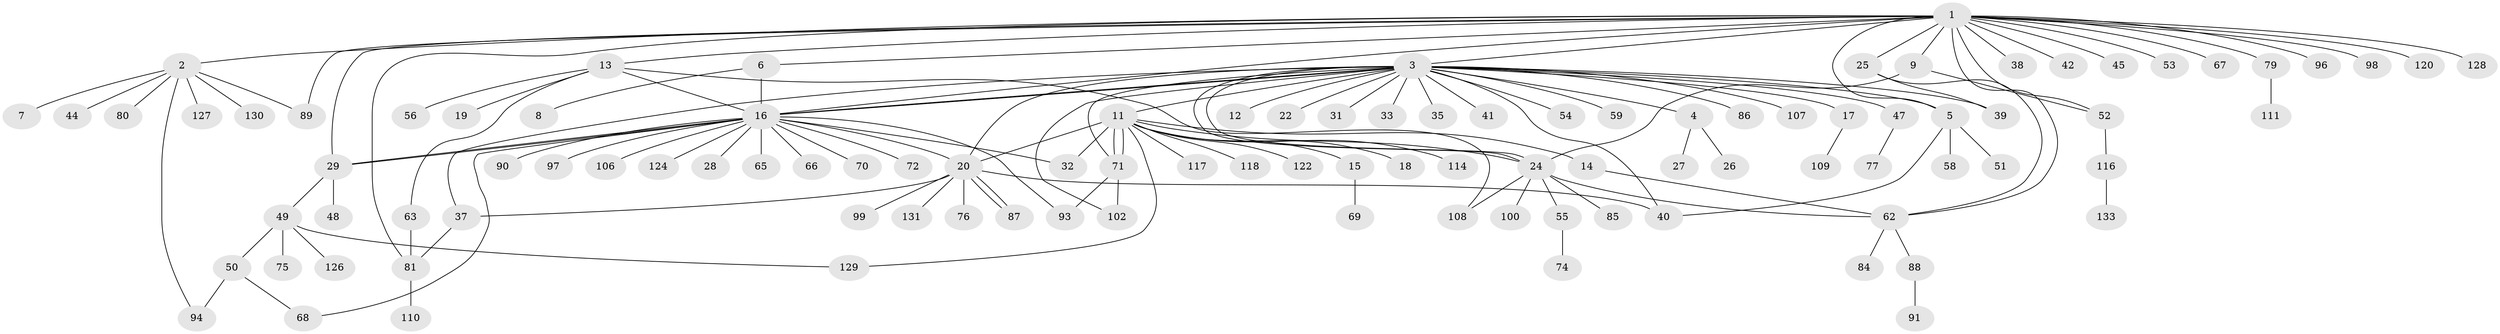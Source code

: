 // original degree distribution, {23: 0.007518796992481203, 9: 0.015037593984962405, 26: 0.007518796992481203, 3: 0.12030075187969924, 1: 0.556390977443609, 4: 0.045112781954887216, 2: 0.18796992481203006, 15: 0.007518796992481203, 20: 0.007518796992481203, 5: 0.03007518796992481, 6: 0.015037593984962405}
// Generated by graph-tools (version 1.1) at 2025/11/02/27/25 16:11:12]
// undirected, 103 vertices, 135 edges
graph export_dot {
graph [start="1"]
  node [color=gray90,style=filled];
  1 [super="+82"];
  2 [super="+46"];
  3 [super="+10"];
  4;
  5 [super="+23"];
  6;
  7;
  8;
  9 [super="+105"];
  11 [super="+73"];
  12;
  13 [super="+21"];
  14;
  15 [super="+121"];
  16 [super="+30"];
  17;
  18 [super="+36"];
  19;
  20 [super="+57"];
  22;
  24 [super="+34"];
  25 [super="+43"];
  26;
  27;
  28;
  29;
  31;
  32;
  33 [super="+61"];
  35;
  37 [super="+95"];
  38;
  39;
  40 [super="+112"];
  41;
  42;
  44;
  45;
  47 [super="+60"];
  48;
  49 [super="+92"];
  50 [super="+64"];
  51;
  52 [super="+83"];
  53;
  54;
  55 [super="+119"];
  56 [super="+78"];
  58;
  59;
  62 [super="+101"];
  63;
  65;
  66;
  67;
  68;
  69;
  70;
  71;
  72;
  74;
  75;
  76;
  77;
  79 [super="+123"];
  80;
  81 [super="+104"];
  84;
  85;
  86;
  87;
  88;
  89 [super="+113"];
  90;
  91;
  93 [super="+125"];
  94 [super="+103"];
  96;
  97;
  98;
  99;
  100;
  102;
  106;
  107;
  108 [super="+132"];
  109;
  110;
  111 [super="+115"];
  114;
  116;
  117;
  118;
  120;
  122;
  124;
  126;
  127;
  128;
  129;
  130;
  131;
  133;
  1 -- 2;
  1 -- 3;
  1 -- 5;
  1 -- 6;
  1 -- 9;
  1 -- 13;
  1 -- 16;
  1 -- 25;
  1 -- 29;
  1 -- 38;
  1 -- 42;
  1 -- 45;
  1 -- 52;
  1 -- 53;
  1 -- 67;
  1 -- 79;
  1 -- 89;
  1 -- 96;
  1 -- 98;
  1 -- 120;
  1 -- 128;
  1 -- 62;
  1 -- 81;
  2 -- 7;
  2 -- 44;
  2 -- 80;
  2 -- 89;
  2 -- 127;
  2 -- 130;
  2 -- 94;
  3 -- 4;
  3 -- 5;
  3 -- 11;
  3 -- 12;
  3 -- 16;
  3 -- 16;
  3 -- 17;
  3 -- 20;
  3 -- 22;
  3 -- 24;
  3 -- 24;
  3 -- 31;
  3 -- 33;
  3 -- 35;
  3 -- 39;
  3 -- 40;
  3 -- 41;
  3 -- 47;
  3 -- 54;
  3 -- 71;
  3 -- 86;
  3 -- 102;
  3 -- 107;
  3 -- 59;
  3 -- 37;
  4 -- 26;
  4 -- 27;
  5 -- 58;
  5 -- 51;
  5 -- 40;
  6 -- 8;
  6 -- 16;
  9 -- 24;
  9 -- 52;
  11 -- 14;
  11 -- 15;
  11 -- 18;
  11 -- 20;
  11 -- 32;
  11 -- 71;
  11 -- 71;
  11 -- 114;
  11 -- 117;
  11 -- 118;
  11 -- 122;
  11 -- 129;
  11 -- 24;
  13 -- 19;
  13 -- 108;
  13 -- 16;
  13 -- 56;
  13 -- 63;
  14 -- 62;
  15 -- 69;
  16 -- 28;
  16 -- 29;
  16 -- 29;
  16 -- 32;
  16 -- 65;
  16 -- 66;
  16 -- 68;
  16 -- 70;
  16 -- 90;
  16 -- 93;
  16 -- 97;
  16 -- 106;
  16 -- 124;
  16 -- 72;
  16 -- 20;
  17 -- 109;
  20 -- 37;
  20 -- 40;
  20 -- 76;
  20 -- 87;
  20 -- 87;
  20 -- 131;
  20 -- 99;
  24 -- 100;
  24 -- 108;
  24 -- 85;
  24 -- 55;
  24 -- 62;
  25 -- 39;
  25 -- 62;
  29 -- 48;
  29 -- 49;
  37 -- 81;
  47 -- 77;
  49 -- 50;
  49 -- 75;
  49 -- 126;
  49 -- 129;
  50 -- 68;
  50 -- 94;
  52 -- 116;
  55 -- 74;
  62 -- 84;
  62 -- 88;
  63 -- 81;
  71 -- 93;
  71 -- 102;
  79 -- 111;
  81 -- 110;
  88 -- 91;
  116 -- 133;
}
